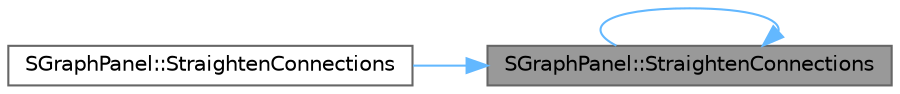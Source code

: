 digraph "SGraphPanel::StraightenConnections"
{
 // INTERACTIVE_SVG=YES
 // LATEX_PDF_SIZE
  bgcolor="transparent";
  edge [fontname=Helvetica,fontsize=10,labelfontname=Helvetica,labelfontsize=10];
  node [fontname=Helvetica,fontsize=10,shape=box,height=0.2,width=0.4];
  rankdir="RL";
  Node1 [id="Node000001",label="SGraphPanel::StraightenConnections",height=0.2,width=0.4,color="gray40", fillcolor="grey60", style="filled", fontcolor="black",tooltip="Straighten all connections between the selected nodes."];
  Node1 -> Node1 [id="edge1_Node000001_Node000001",dir="back",color="steelblue1",style="solid",tooltip=" "];
  Node1 -> Node2 [id="edge2_Node000001_Node000002",dir="back",color="steelblue1",style="solid",tooltip=" "];
  Node2 [id="Node000002",label="SGraphPanel::StraightenConnections",height=0.2,width=0.4,color="grey40", fillcolor="white", style="filled",URL="$d8/d4c/classSGraphPanel.html#ad1325f80024bbbef184f7a45d0272014",tooltip="Straighten any connections attached to the specified pin, optionally limiting to the specified pin to..."];
}
